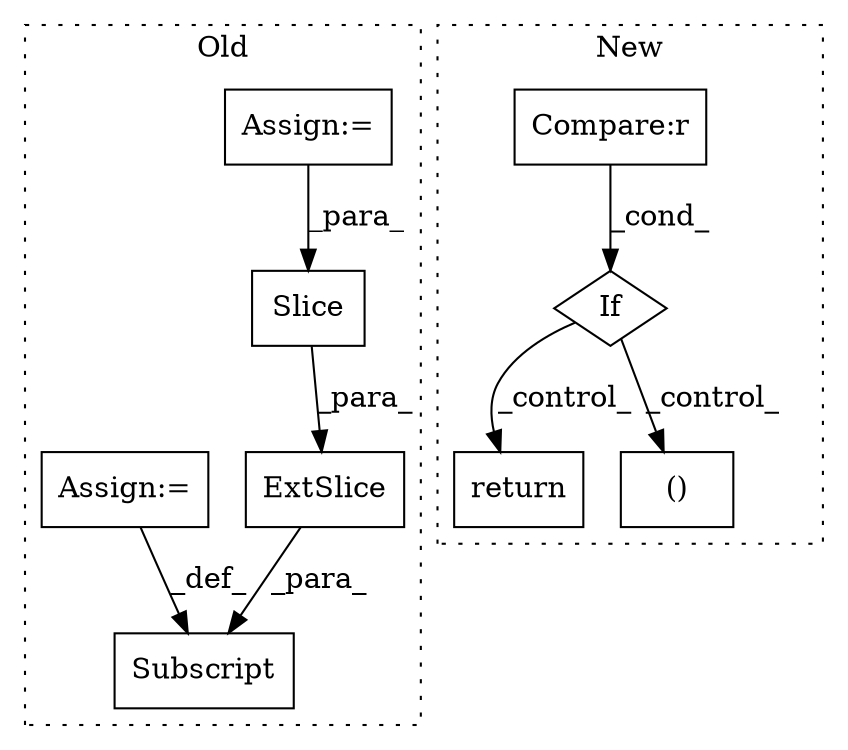 digraph G {
subgraph cluster0 {
1 [label="Slice" a="80" s="3035" l="2" shape="box"];
3 [label="Subscript" a="63" s="3031,0" l="17,0" shape="box"];
4 [label="ExtSlice" a="85" s="3031" l="3" shape="box"];
5 [label="Assign:=" a="68" s="2873" l="3" shape="box"];
9 [label="Assign:=" a="68" s="3048" l="3" shape="box"];
label = "Old";
style="dotted";
}
subgraph cluster1 {
2 [label="return" a="93" s="4853" l="7" shape="box"];
6 [label="If" a="96" s="4415" l="3" shape="diamond"];
7 [label="()" a="54" s="4460" l="15" shape="box"];
8 [label="Compare:r" a="40" s="4418" l="24" shape="box"];
label = "New";
style="dotted";
}
1 -> 4 [label="_para_"];
4 -> 3 [label="_para_"];
5 -> 1 [label="_para_"];
6 -> 7 [label="_control_"];
6 -> 2 [label="_control_"];
8 -> 6 [label="_cond_"];
9 -> 3 [label="_def_"];
}